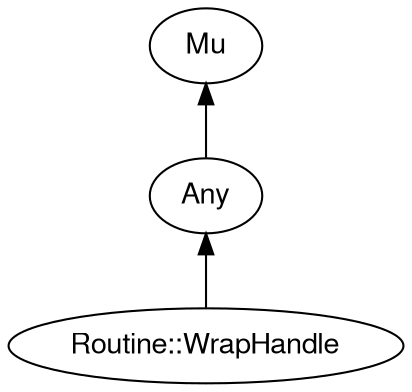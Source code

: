 digraph "perl6-type-graph" {
    rankdir=BT;
    splines=polyline;
    overlap=false; 
    graph [truecolor=true bgcolor="#FFFFFF"];
    // Types
    "Routine::WrapHandle" [color="#000000", fontcolor="#000000", href="/type/Routine::WrapHandle", fontname="FreeSans"];
    "Mu" [color="#000000", fontcolor="#000000", href="/type/Mu", fontname="FreeSans"];
    "Any" [color="#000000", fontcolor="#000000", href="/type/Any", fontname="FreeSans"];

    // Superclasses
    "Routine::WrapHandle" -> "Any" [color="#000000"];
    "Any" -> "Mu" [color="#000000"];

    // Roles
}

